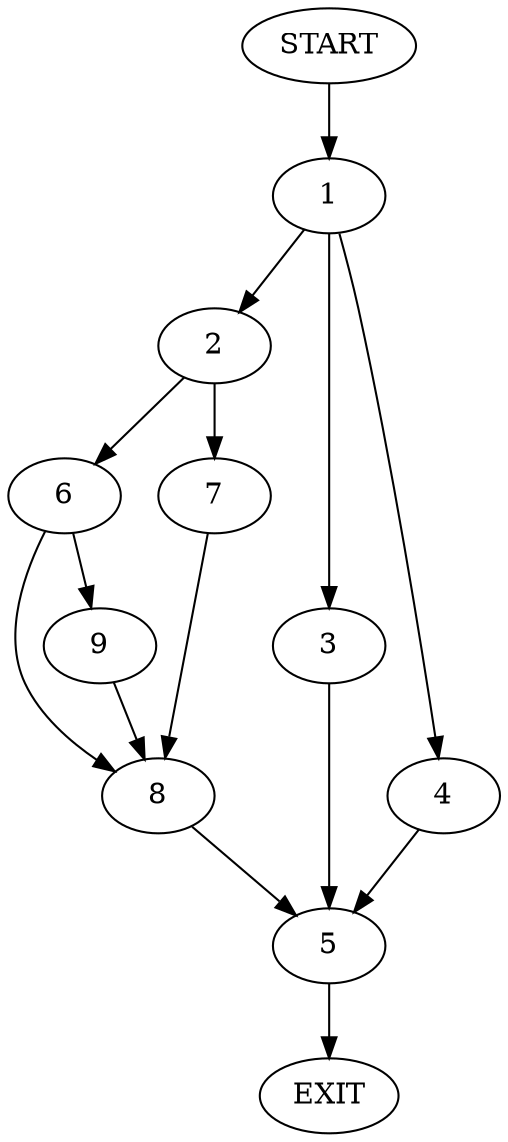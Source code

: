 digraph {
0 [label="START"]
10 [label="EXIT"]
0 -> 1
1 -> 2
1 -> 3
1 -> 4
3 -> 5
2 -> 6
2 -> 7
4 -> 5
7 -> 8
6 -> 9
6 -> 8
8 -> 5
9 -> 8
5 -> 10
}
